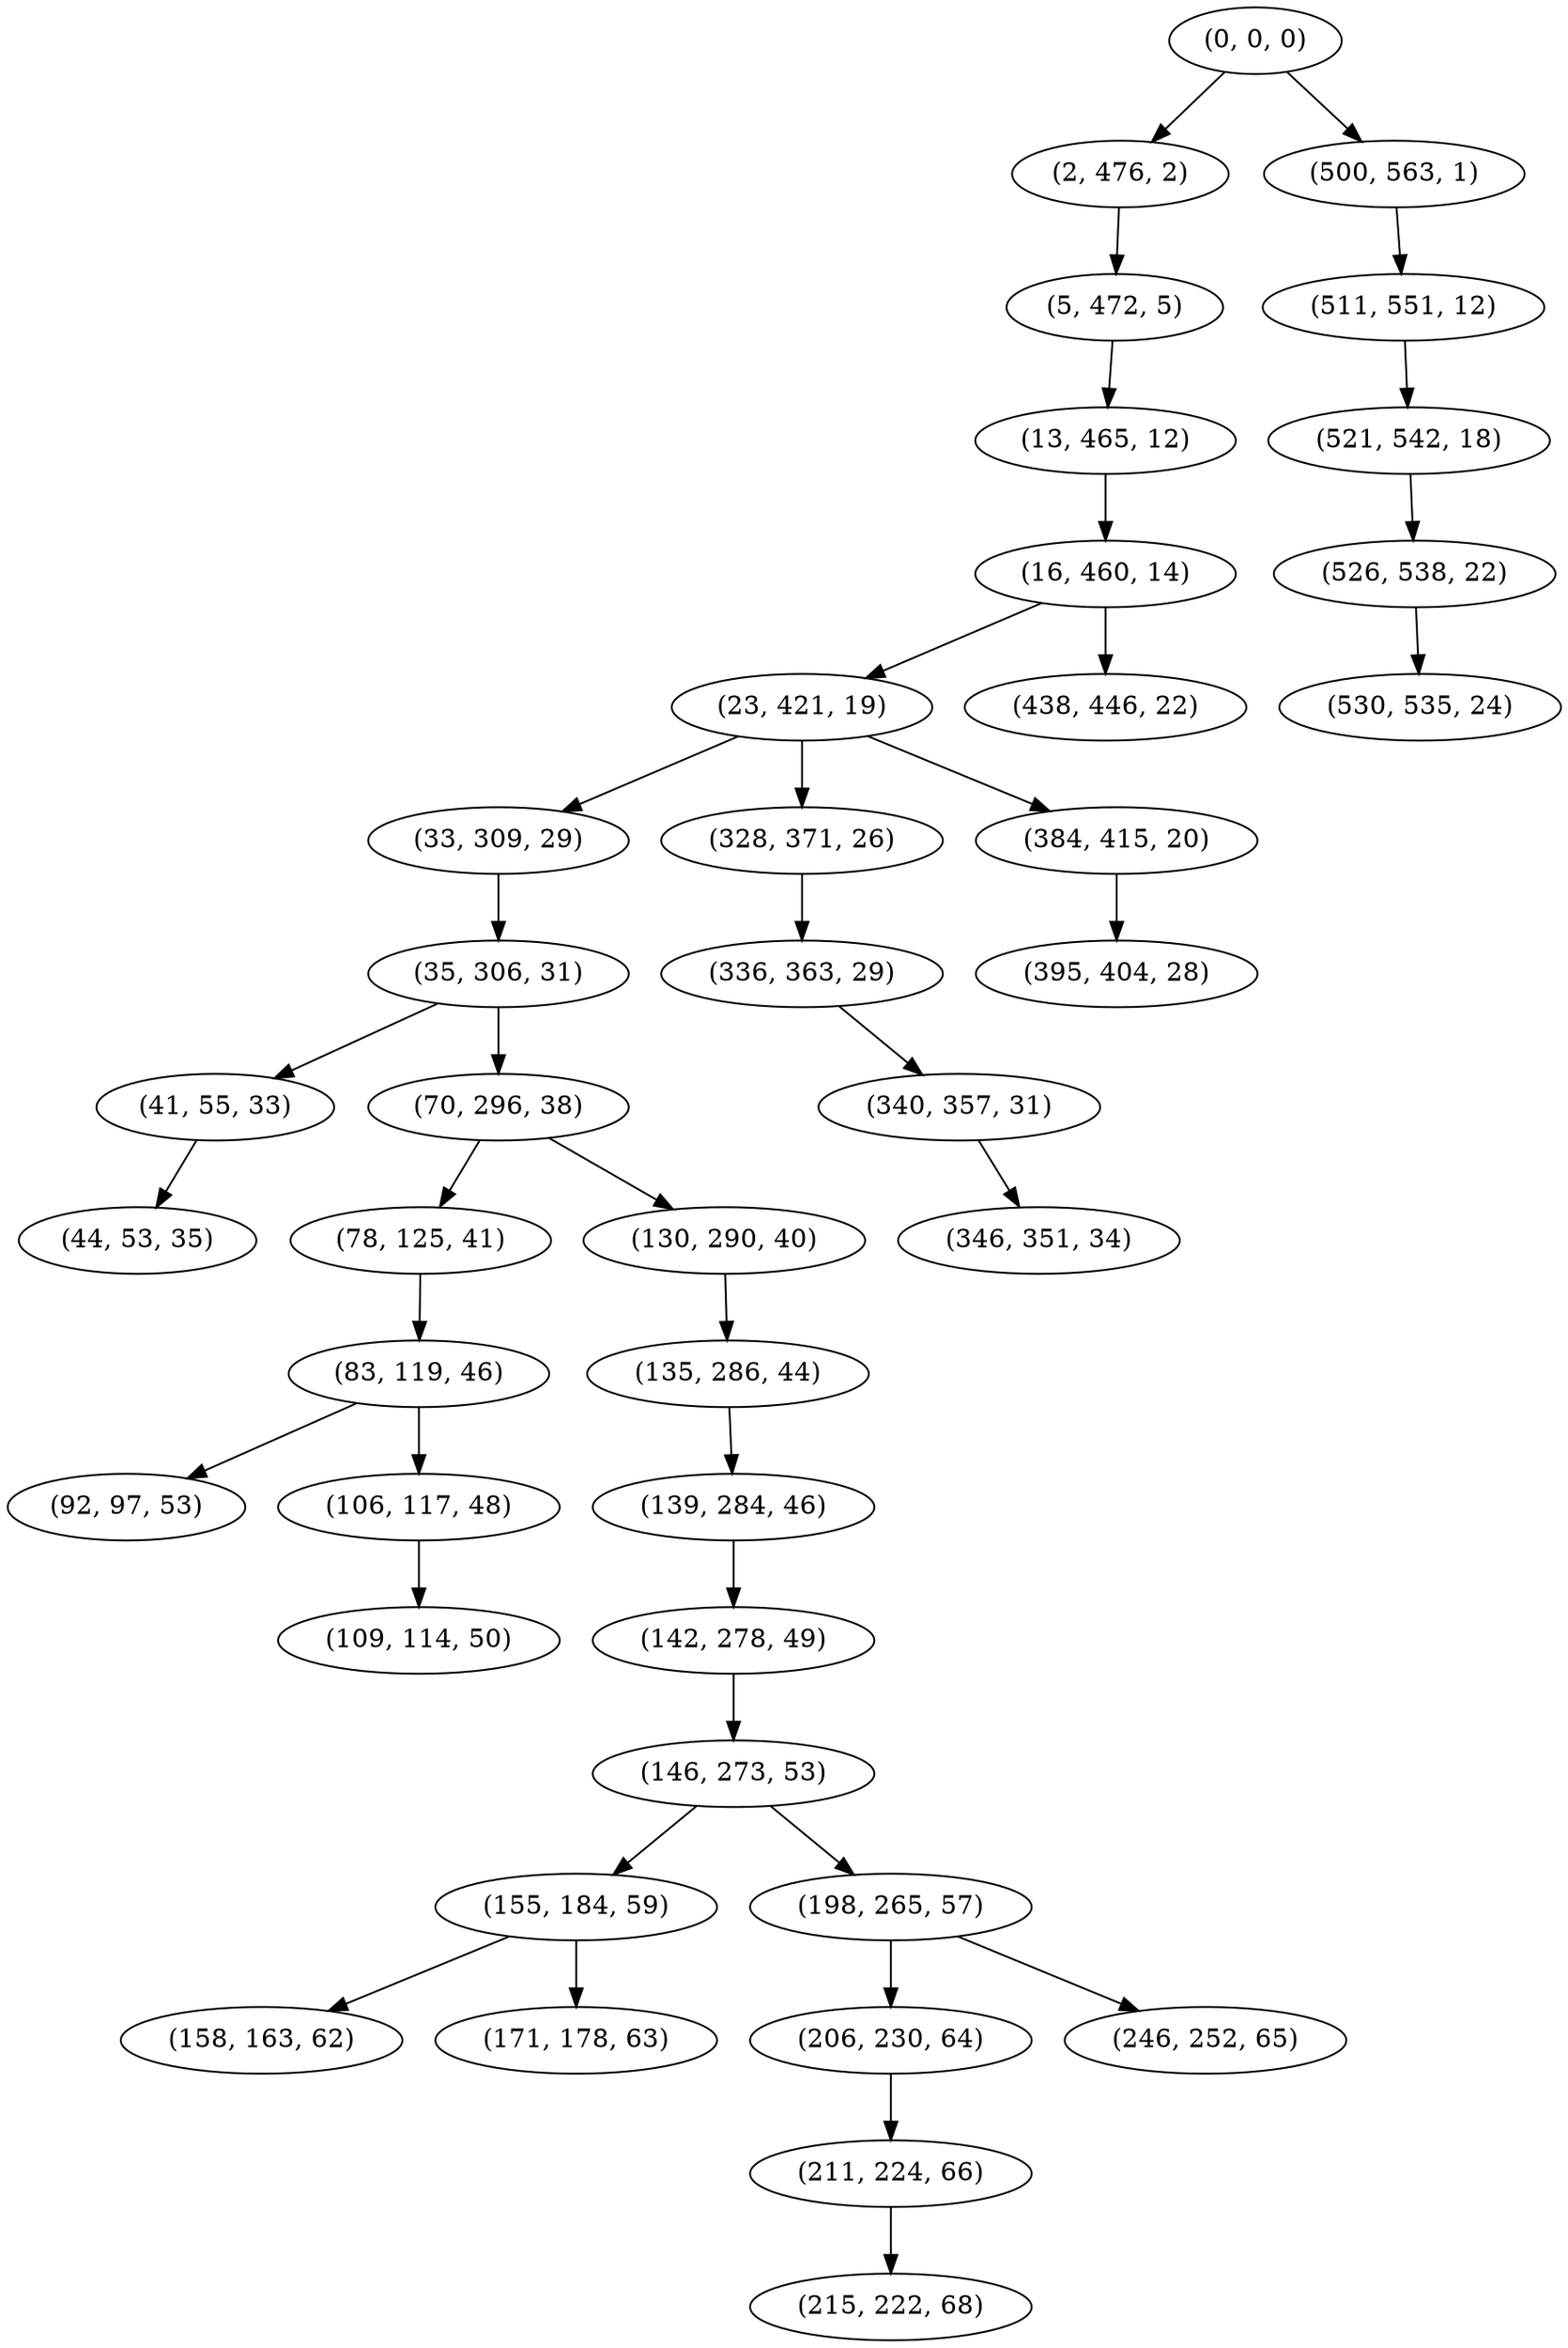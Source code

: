 digraph tree {
    "(0, 0, 0)";
    "(2, 476, 2)";
    "(5, 472, 5)";
    "(13, 465, 12)";
    "(16, 460, 14)";
    "(23, 421, 19)";
    "(33, 309, 29)";
    "(35, 306, 31)";
    "(41, 55, 33)";
    "(44, 53, 35)";
    "(70, 296, 38)";
    "(78, 125, 41)";
    "(83, 119, 46)";
    "(92, 97, 53)";
    "(106, 117, 48)";
    "(109, 114, 50)";
    "(130, 290, 40)";
    "(135, 286, 44)";
    "(139, 284, 46)";
    "(142, 278, 49)";
    "(146, 273, 53)";
    "(155, 184, 59)";
    "(158, 163, 62)";
    "(171, 178, 63)";
    "(198, 265, 57)";
    "(206, 230, 64)";
    "(211, 224, 66)";
    "(215, 222, 68)";
    "(246, 252, 65)";
    "(328, 371, 26)";
    "(336, 363, 29)";
    "(340, 357, 31)";
    "(346, 351, 34)";
    "(384, 415, 20)";
    "(395, 404, 28)";
    "(438, 446, 22)";
    "(500, 563, 1)";
    "(511, 551, 12)";
    "(521, 542, 18)";
    "(526, 538, 22)";
    "(530, 535, 24)";
    "(0, 0, 0)" -> "(2, 476, 2)";
    "(0, 0, 0)" -> "(500, 563, 1)";
    "(2, 476, 2)" -> "(5, 472, 5)";
    "(5, 472, 5)" -> "(13, 465, 12)";
    "(13, 465, 12)" -> "(16, 460, 14)";
    "(16, 460, 14)" -> "(23, 421, 19)";
    "(16, 460, 14)" -> "(438, 446, 22)";
    "(23, 421, 19)" -> "(33, 309, 29)";
    "(23, 421, 19)" -> "(328, 371, 26)";
    "(23, 421, 19)" -> "(384, 415, 20)";
    "(33, 309, 29)" -> "(35, 306, 31)";
    "(35, 306, 31)" -> "(41, 55, 33)";
    "(35, 306, 31)" -> "(70, 296, 38)";
    "(41, 55, 33)" -> "(44, 53, 35)";
    "(70, 296, 38)" -> "(78, 125, 41)";
    "(70, 296, 38)" -> "(130, 290, 40)";
    "(78, 125, 41)" -> "(83, 119, 46)";
    "(83, 119, 46)" -> "(92, 97, 53)";
    "(83, 119, 46)" -> "(106, 117, 48)";
    "(106, 117, 48)" -> "(109, 114, 50)";
    "(130, 290, 40)" -> "(135, 286, 44)";
    "(135, 286, 44)" -> "(139, 284, 46)";
    "(139, 284, 46)" -> "(142, 278, 49)";
    "(142, 278, 49)" -> "(146, 273, 53)";
    "(146, 273, 53)" -> "(155, 184, 59)";
    "(146, 273, 53)" -> "(198, 265, 57)";
    "(155, 184, 59)" -> "(158, 163, 62)";
    "(155, 184, 59)" -> "(171, 178, 63)";
    "(198, 265, 57)" -> "(206, 230, 64)";
    "(198, 265, 57)" -> "(246, 252, 65)";
    "(206, 230, 64)" -> "(211, 224, 66)";
    "(211, 224, 66)" -> "(215, 222, 68)";
    "(328, 371, 26)" -> "(336, 363, 29)";
    "(336, 363, 29)" -> "(340, 357, 31)";
    "(340, 357, 31)" -> "(346, 351, 34)";
    "(384, 415, 20)" -> "(395, 404, 28)";
    "(500, 563, 1)" -> "(511, 551, 12)";
    "(511, 551, 12)" -> "(521, 542, 18)";
    "(521, 542, 18)" -> "(526, 538, 22)";
    "(526, 538, 22)" -> "(530, 535, 24)";
}
